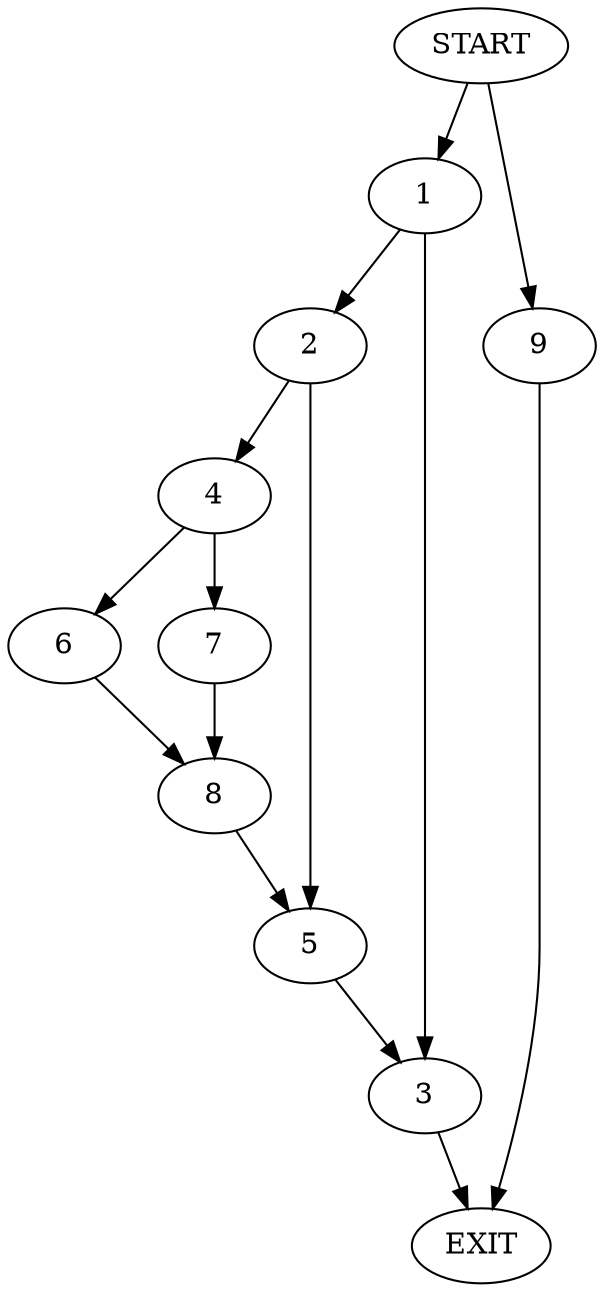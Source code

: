 digraph {
0 [label="START"]
10 [label="EXIT"]
0 -> 1
1 -> 2
1 -> 3
3 -> 10
2 -> 4
2 -> 5
4 -> 6
4 -> 7
5 -> 3
6 -> 8
7 -> 8
8 -> 5
0 -> 9
9 -> 10
}
